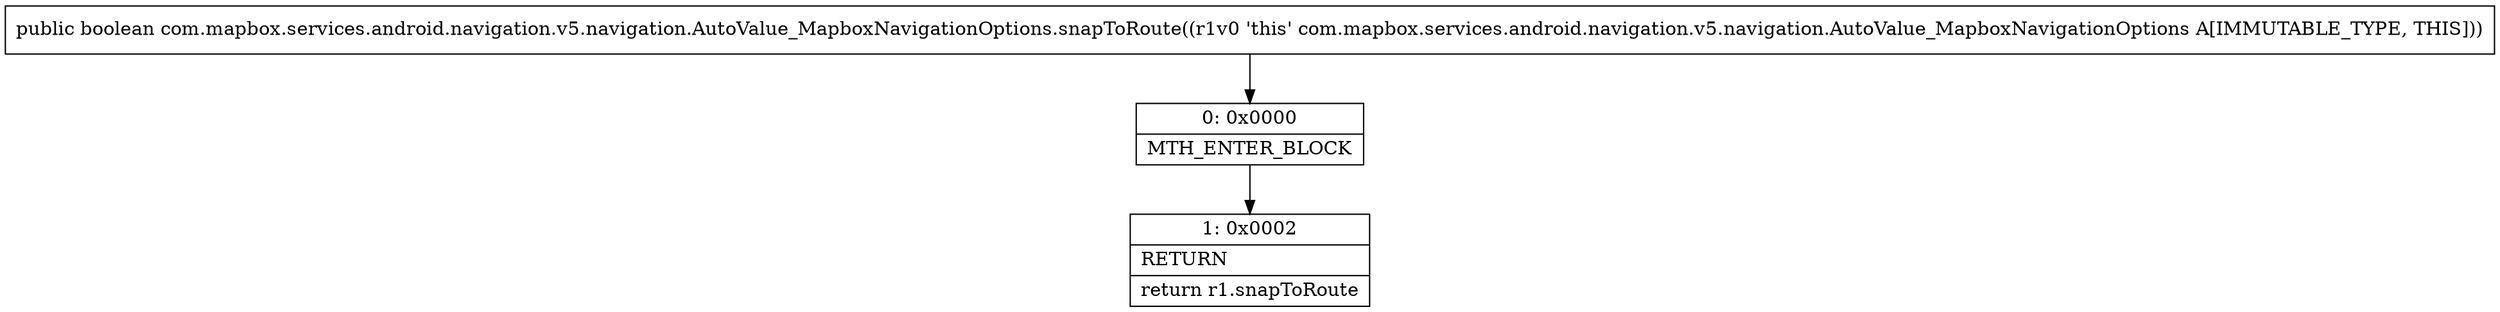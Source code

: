 digraph "CFG forcom.mapbox.services.android.navigation.v5.navigation.AutoValue_MapboxNavigationOptions.snapToRoute()Z" {
Node_0 [shape=record,label="{0\:\ 0x0000|MTH_ENTER_BLOCK\l}"];
Node_1 [shape=record,label="{1\:\ 0x0002|RETURN\l|return r1.snapToRoute\l}"];
MethodNode[shape=record,label="{public boolean com.mapbox.services.android.navigation.v5.navigation.AutoValue_MapboxNavigationOptions.snapToRoute((r1v0 'this' com.mapbox.services.android.navigation.v5.navigation.AutoValue_MapboxNavigationOptions A[IMMUTABLE_TYPE, THIS])) }"];
MethodNode -> Node_0;
Node_0 -> Node_1;
}

